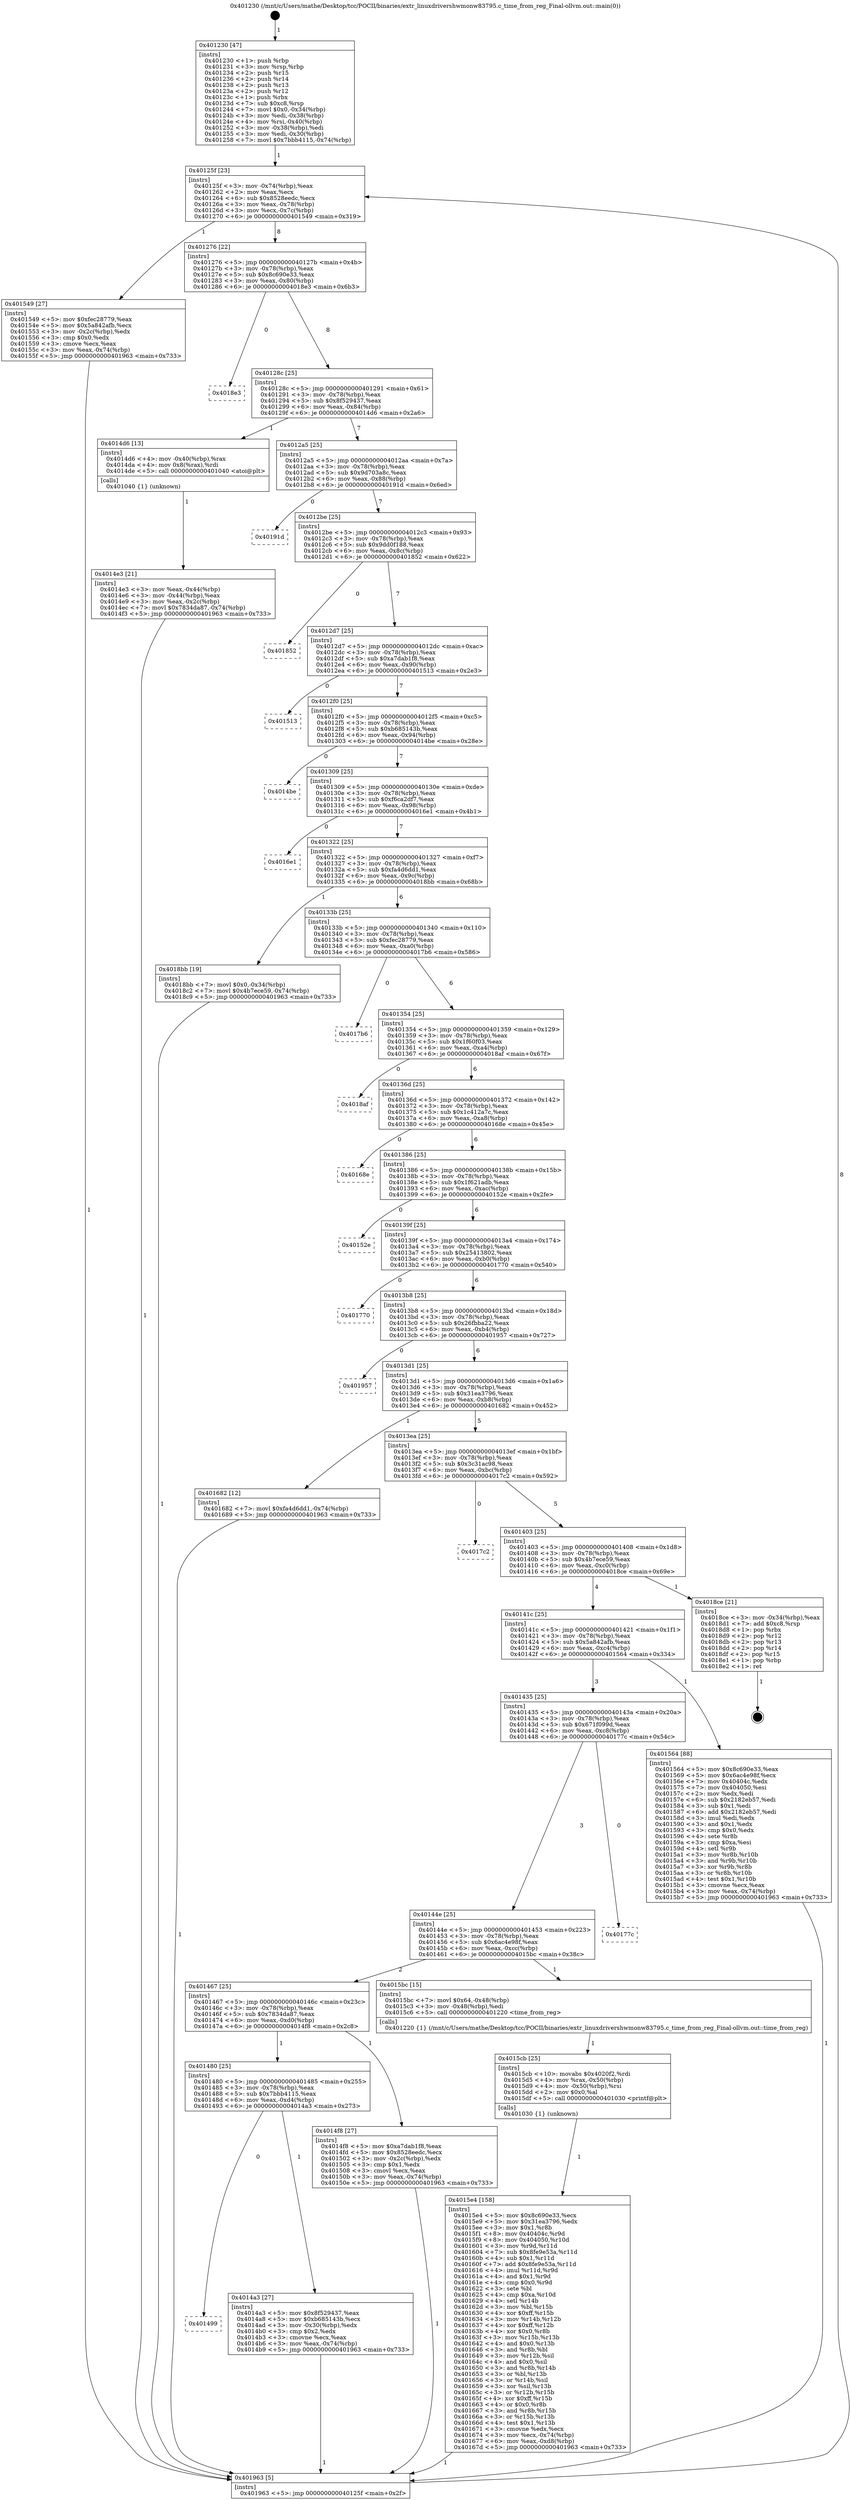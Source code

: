 digraph "0x401230" {
  label = "0x401230 (/mnt/c/Users/mathe/Desktop/tcc/POCII/binaries/extr_linuxdrivershwmonw83795.c_time_from_reg_Final-ollvm.out::main(0))"
  labelloc = "t"
  node[shape=record]

  Entry [label="",width=0.3,height=0.3,shape=circle,fillcolor=black,style=filled]
  "0x40125f" [label="{
     0x40125f [23]\l
     | [instrs]\l
     &nbsp;&nbsp;0x40125f \<+3\>: mov -0x74(%rbp),%eax\l
     &nbsp;&nbsp;0x401262 \<+2\>: mov %eax,%ecx\l
     &nbsp;&nbsp;0x401264 \<+6\>: sub $0x8528eedc,%ecx\l
     &nbsp;&nbsp;0x40126a \<+3\>: mov %eax,-0x78(%rbp)\l
     &nbsp;&nbsp;0x40126d \<+3\>: mov %ecx,-0x7c(%rbp)\l
     &nbsp;&nbsp;0x401270 \<+6\>: je 0000000000401549 \<main+0x319\>\l
  }"]
  "0x401549" [label="{
     0x401549 [27]\l
     | [instrs]\l
     &nbsp;&nbsp;0x401549 \<+5\>: mov $0xfec28779,%eax\l
     &nbsp;&nbsp;0x40154e \<+5\>: mov $0x5a842afb,%ecx\l
     &nbsp;&nbsp;0x401553 \<+3\>: mov -0x2c(%rbp),%edx\l
     &nbsp;&nbsp;0x401556 \<+3\>: cmp $0x0,%edx\l
     &nbsp;&nbsp;0x401559 \<+3\>: cmove %ecx,%eax\l
     &nbsp;&nbsp;0x40155c \<+3\>: mov %eax,-0x74(%rbp)\l
     &nbsp;&nbsp;0x40155f \<+5\>: jmp 0000000000401963 \<main+0x733\>\l
  }"]
  "0x401276" [label="{
     0x401276 [22]\l
     | [instrs]\l
     &nbsp;&nbsp;0x401276 \<+5\>: jmp 000000000040127b \<main+0x4b\>\l
     &nbsp;&nbsp;0x40127b \<+3\>: mov -0x78(%rbp),%eax\l
     &nbsp;&nbsp;0x40127e \<+5\>: sub $0x8c690e33,%eax\l
     &nbsp;&nbsp;0x401283 \<+3\>: mov %eax,-0x80(%rbp)\l
     &nbsp;&nbsp;0x401286 \<+6\>: je 00000000004018e3 \<main+0x6b3\>\l
  }"]
  Exit [label="",width=0.3,height=0.3,shape=circle,fillcolor=black,style=filled,peripheries=2]
  "0x4018e3" [label="{
     0x4018e3\l
  }", style=dashed]
  "0x40128c" [label="{
     0x40128c [25]\l
     | [instrs]\l
     &nbsp;&nbsp;0x40128c \<+5\>: jmp 0000000000401291 \<main+0x61\>\l
     &nbsp;&nbsp;0x401291 \<+3\>: mov -0x78(%rbp),%eax\l
     &nbsp;&nbsp;0x401294 \<+5\>: sub $0x8f529437,%eax\l
     &nbsp;&nbsp;0x401299 \<+6\>: mov %eax,-0x84(%rbp)\l
     &nbsp;&nbsp;0x40129f \<+6\>: je 00000000004014d6 \<main+0x2a6\>\l
  }"]
  "0x4015e4" [label="{
     0x4015e4 [158]\l
     | [instrs]\l
     &nbsp;&nbsp;0x4015e4 \<+5\>: mov $0x8c690e33,%ecx\l
     &nbsp;&nbsp;0x4015e9 \<+5\>: mov $0x31ea3796,%edx\l
     &nbsp;&nbsp;0x4015ee \<+3\>: mov $0x1,%r8b\l
     &nbsp;&nbsp;0x4015f1 \<+8\>: mov 0x40404c,%r9d\l
     &nbsp;&nbsp;0x4015f9 \<+8\>: mov 0x404050,%r10d\l
     &nbsp;&nbsp;0x401601 \<+3\>: mov %r9d,%r11d\l
     &nbsp;&nbsp;0x401604 \<+7\>: sub $0x8fe9e53a,%r11d\l
     &nbsp;&nbsp;0x40160b \<+4\>: sub $0x1,%r11d\l
     &nbsp;&nbsp;0x40160f \<+7\>: add $0x8fe9e53a,%r11d\l
     &nbsp;&nbsp;0x401616 \<+4\>: imul %r11d,%r9d\l
     &nbsp;&nbsp;0x40161a \<+4\>: and $0x1,%r9d\l
     &nbsp;&nbsp;0x40161e \<+4\>: cmp $0x0,%r9d\l
     &nbsp;&nbsp;0x401622 \<+3\>: sete %bl\l
     &nbsp;&nbsp;0x401625 \<+4\>: cmp $0xa,%r10d\l
     &nbsp;&nbsp;0x401629 \<+4\>: setl %r14b\l
     &nbsp;&nbsp;0x40162d \<+3\>: mov %bl,%r15b\l
     &nbsp;&nbsp;0x401630 \<+4\>: xor $0xff,%r15b\l
     &nbsp;&nbsp;0x401634 \<+3\>: mov %r14b,%r12b\l
     &nbsp;&nbsp;0x401637 \<+4\>: xor $0xff,%r12b\l
     &nbsp;&nbsp;0x40163b \<+4\>: xor $0x0,%r8b\l
     &nbsp;&nbsp;0x40163f \<+3\>: mov %r15b,%r13b\l
     &nbsp;&nbsp;0x401642 \<+4\>: and $0x0,%r13b\l
     &nbsp;&nbsp;0x401646 \<+3\>: and %r8b,%bl\l
     &nbsp;&nbsp;0x401649 \<+3\>: mov %r12b,%sil\l
     &nbsp;&nbsp;0x40164c \<+4\>: and $0x0,%sil\l
     &nbsp;&nbsp;0x401650 \<+3\>: and %r8b,%r14b\l
     &nbsp;&nbsp;0x401653 \<+3\>: or %bl,%r13b\l
     &nbsp;&nbsp;0x401656 \<+3\>: or %r14b,%sil\l
     &nbsp;&nbsp;0x401659 \<+3\>: xor %sil,%r13b\l
     &nbsp;&nbsp;0x40165c \<+3\>: or %r12b,%r15b\l
     &nbsp;&nbsp;0x40165f \<+4\>: xor $0xff,%r15b\l
     &nbsp;&nbsp;0x401663 \<+4\>: or $0x0,%r8b\l
     &nbsp;&nbsp;0x401667 \<+3\>: and %r8b,%r15b\l
     &nbsp;&nbsp;0x40166a \<+3\>: or %r15b,%r13b\l
     &nbsp;&nbsp;0x40166d \<+4\>: test $0x1,%r13b\l
     &nbsp;&nbsp;0x401671 \<+3\>: cmovne %edx,%ecx\l
     &nbsp;&nbsp;0x401674 \<+3\>: mov %ecx,-0x74(%rbp)\l
     &nbsp;&nbsp;0x401677 \<+6\>: mov %eax,-0xd8(%rbp)\l
     &nbsp;&nbsp;0x40167d \<+5\>: jmp 0000000000401963 \<main+0x733\>\l
  }"]
  "0x4014d6" [label="{
     0x4014d6 [13]\l
     | [instrs]\l
     &nbsp;&nbsp;0x4014d6 \<+4\>: mov -0x40(%rbp),%rax\l
     &nbsp;&nbsp;0x4014da \<+4\>: mov 0x8(%rax),%rdi\l
     &nbsp;&nbsp;0x4014de \<+5\>: call 0000000000401040 \<atoi@plt\>\l
     | [calls]\l
     &nbsp;&nbsp;0x401040 \{1\} (unknown)\l
  }"]
  "0x4012a5" [label="{
     0x4012a5 [25]\l
     | [instrs]\l
     &nbsp;&nbsp;0x4012a5 \<+5\>: jmp 00000000004012aa \<main+0x7a\>\l
     &nbsp;&nbsp;0x4012aa \<+3\>: mov -0x78(%rbp),%eax\l
     &nbsp;&nbsp;0x4012ad \<+5\>: sub $0x9d703a8c,%eax\l
     &nbsp;&nbsp;0x4012b2 \<+6\>: mov %eax,-0x88(%rbp)\l
     &nbsp;&nbsp;0x4012b8 \<+6\>: je 000000000040191d \<main+0x6ed\>\l
  }"]
  "0x4015cb" [label="{
     0x4015cb [25]\l
     | [instrs]\l
     &nbsp;&nbsp;0x4015cb \<+10\>: movabs $0x4020f2,%rdi\l
     &nbsp;&nbsp;0x4015d5 \<+4\>: mov %rax,-0x50(%rbp)\l
     &nbsp;&nbsp;0x4015d9 \<+4\>: mov -0x50(%rbp),%rsi\l
     &nbsp;&nbsp;0x4015dd \<+2\>: mov $0x0,%al\l
     &nbsp;&nbsp;0x4015df \<+5\>: call 0000000000401030 \<printf@plt\>\l
     | [calls]\l
     &nbsp;&nbsp;0x401030 \{1\} (unknown)\l
  }"]
  "0x40191d" [label="{
     0x40191d\l
  }", style=dashed]
  "0x4012be" [label="{
     0x4012be [25]\l
     | [instrs]\l
     &nbsp;&nbsp;0x4012be \<+5\>: jmp 00000000004012c3 \<main+0x93\>\l
     &nbsp;&nbsp;0x4012c3 \<+3\>: mov -0x78(%rbp),%eax\l
     &nbsp;&nbsp;0x4012c6 \<+5\>: sub $0x9dd0f188,%eax\l
     &nbsp;&nbsp;0x4012cb \<+6\>: mov %eax,-0x8c(%rbp)\l
     &nbsp;&nbsp;0x4012d1 \<+6\>: je 0000000000401852 \<main+0x622\>\l
  }"]
  "0x4014e3" [label="{
     0x4014e3 [21]\l
     | [instrs]\l
     &nbsp;&nbsp;0x4014e3 \<+3\>: mov %eax,-0x44(%rbp)\l
     &nbsp;&nbsp;0x4014e6 \<+3\>: mov -0x44(%rbp),%eax\l
     &nbsp;&nbsp;0x4014e9 \<+3\>: mov %eax,-0x2c(%rbp)\l
     &nbsp;&nbsp;0x4014ec \<+7\>: movl $0x7834da87,-0x74(%rbp)\l
     &nbsp;&nbsp;0x4014f3 \<+5\>: jmp 0000000000401963 \<main+0x733\>\l
  }"]
  "0x401852" [label="{
     0x401852\l
  }", style=dashed]
  "0x4012d7" [label="{
     0x4012d7 [25]\l
     | [instrs]\l
     &nbsp;&nbsp;0x4012d7 \<+5\>: jmp 00000000004012dc \<main+0xac\>\l
     &nbsp;&nbsp;0x4012dc \<+3\>: mov -0x78(%rbp),%eax\l
     &nbsp;&nbsp;0x4012df \<+5\>: sub $0xa7dab1f8,%eax\l
     &nbsp;&nbsp;0x4012e4 \<+6\>: mov %eax,-0x90(%rbp)\l
     &nbsp;&nbsp;0x4012ea \<+6\>: je 0000000000401513 \<main+0x2e3\>\l
  }"]
  "0x401230" [label="{
     0x401230 [47]\l
     | [instrs]\l
     &nbsp;&nbsp;0x401230 \<+1\>: push %rbp\l
     &nbsp;&nbsp;0x401231 \<+3\>: mov %rsp,%rbp\l
     &nbsp;&nbsp;0x401234 \<+2\>: push %r15\l
     &nbsp;&nbsp;0x401236 \<+2\>: push %r14\l
     &nbsp;&nbsp;0x401238 \<+2\>: push %r13\l
     &nbsp;&nbsp;0x40123a \<+2\>: push %r12\l
     &nbsp;&nbsp;0x40123c \<+1\>: push %rbx\l
     &nbsp;&nbsp;0x40123d \<+7\>: sub $0xc8,%rsp\l
     &nbsp;&nbsp;0x401244 \<+7\>: movl $0x0,-0x34(%rbp)\l
     &nbsp;&nbsp;0x40124b \<+3\>: mov %edi,-0x38(%rbp)\l
     &nbsp;&nbsp;0x40124e \<+4\>: mov %rsi,-0x40(%rbp)\l
     &nbsp;&nbsp;0x401252 \<+3\>: mov -0x38(%rbp),%edi\l
     &nbsp;&nbsp;0x401255 \<+3\>: mov %edi,-0x30(%rbp)\l
     &nbsp;&nbsp;0x401258 \<+7\>: movl $0x7bbb4115,-0x74(%rbp)\l
  }"]
  "0x401513" [label="{
     0x401513\l
  }", style=dashed]
  "0x4012f0" [label="{
     0x4012f0 [25]\l
     | [instrs]\l
     &nbsp;&nbsp;0x4012f0 \<+5\>: jmp 00000000004012f5 \<main+0xc5\>\l
     &nbsp;&nbsp;0x4012f5 \<+3\>: mov -0x78(%rbp),%eax\l
     &nbsp;&nbsp;0x4012f8 \<+5\>: sub $0xb685143b,%eax\l
     &nbsp;&nbsp;0x4012fd \<+6\>: mov %eax,-0x94(%rbp)\l
     &nbsp;&nbsp;0x401303 \<+6\>: je 00000000004014be \<main+0x28e\>\l
  }"]
  "0x401963" [label="{
     0x401963 [5]\l
     | [instrs]\l
     &nbsp;&nbsp;0x401963 \<+5\>: jmp 000000000040125f \<main+0x2f\>\l
  }"]
  "0x4014be" [label="{
     0x4014be\l
  }", style=dashed]
  "0x401309" [label="{
     0x401309 [25]\l
     | [instrs]\l
     &nbsp;&nbsp;0x401309 \<+5\>: jmp 000000000040130e \<main+0xde\>\l
     &nbsp;&nbsp;0x40130e \<+3\>: mov -0x78(%rbp),%eax\l
     &nbsp;&nbsp;0x401311 \<+5\>: sub $0xf6ca2df7,%eax\l
     &nbsp;&nbsp;0x401316 \<+6\>: mov %eax,-0x98(%rbp)\l
     &nbsp;&nbsp;0x40131c \<+6\>: je 00000000004016e1 \<main+0x4b1\>\l
  }"]
  "0x401499" [label="{
     0x401499\l
  }", style=dashed]
  "0x4016e1" [label="{
     0x4016e1\l
  }", style=dashed]
  "0x401322" [label="{
     0x401322 [25]\l
     | [instrs]\l
     &nbsp;&nbsp;0x401322 \<+5\>: jmp 0000000000401327 \<main+0xf7\>\l
     &nbsp;&nbsp;0x401327 \<+3\>: mov -0x78(%rbp),%eax\l
     &nbsp;&nbsp;0x40132a \<+5\>: sub $0xfa4d6dd1,%eax\l
     &nbsp;&nbsp;0x40132f \<+6\>: mov %eax,-0x9c(%rbp)\l
     &nbsp;&nbsp;0x401335 \<+6\>: je 00000000004018bb \<main+0x68b\>\l
  }"]
  "0x4014a3" [label="{
     0x4014a3 [27]\l
     | [instrs]\l
     &nbsp;&nbsp;0x4014a3 \<+5\>: mov $0x8f529437,%eax\l
     &nbsp;&nbsp;0x4014a8 \<+5\>: mov $0xb685143b,%ecx\l
     &nbsp;&nbsp;0x4014ad \<+3\>: mov -0x30(%rbp),%edx\l
     &nbsp;&nbsp;0x4014b0 \<+3\>: cmp $0x2,%edx\l
     &nbsp;&nbsp;0x4014b3 \<+3\>: cmovne %ecx,%eax\l
     &nbsp;&nbsp;0x4014b6 \<+3\>: mov %eax,-0x74(%rbp)\l
     &nbsp;&nbsp;0x4014b9 \<+5\>: jmp 0000000000401963 \<main+0x733\>\l
  }"]
  "0x4018bb" [label="{
     0x4018bb [19]\l
     | [instrs]\l
     &nbsp;&nbsp;0x4018bb \<+7\>: movl $0x0,-0x34(%rbp)\l
     &nbsp;&nbsp;0x4018c2 \<+7\>: movl $0x4b7ece59,-0x74(%rbp)\l
     &nbsp;&nbsp;0x4018c9 \<+5\>: jmp 0000000000401963 \<main+0x733\>\l
  }"]
  "0x40133b" [label="{
     0x40133b [25]\l
     | [instrs]\l
     &nbsp;&nbsp;0x40133b \<+5\>: jmp 0000000000401340 \<main+0x110\>\l
     &nbsp;&nbsp;0x401340 \<+3\>: mov -0x78(%rbp),%eax\l
     &nbsp;&nbsp;0x401343 \<+5\>: sub $0xfec28779,%eax\l
     &nbsp;&nbsp;0x401348 \<+6\>: mov %eax,-0xa0(%rbp)\l
     &nbsp;&nbsp;0x40134e \<+6\>: je 00000000004017b6 \<main+0x586\>\l
  }"]
  "0x401480" [label="{
     0x401480 [25]\l
     | [instrs]\l
     &nbsp;&nbsp;0x401480 \<+5\>: jmp 0000000000401485 \<main+0x255\>\l
     &nbsp;&nbsp;0x401485 \<+3\>: mov -0x78(%rbp),%eax\l
     &nbsp;&nbsp;0x401488 \<+5\>: sub $0x7bbb4115,%eax\l
     &nbsp;&nbsp;0x40148d \<+6\>: mov %eax,-0xd4(%rbp)\l
     &nbsp;&nbsp;0x401493 \<+6\>: je 00000000004014a3 \<main+0x273\>\l
  }"]
  "0x4017b6" [label="{
     0x4017b6\l
  }", style=dashed]
  "0x401354" [label="{
     0x401354 [25]\l
     | [instrs]\l
     &nbsp;&nbsp;0x401354 \<+5\>: jmp 0000000000401359 \<main+0x129\>\l
     &nbsp;&nbsp;0x401359 \<+3\>: mov -0x78(%rbp),%eax\l
     &nbsp;&nbsp;0x40135c \<+5\>: sub $0x1f60f03,%eax\l
     &nbsp;&nbsp;0x401361 \<+6\>: mov %eax,-0xa4(%rbp)\l
     &nbsp;&nbsp;0x401367 \<+6\>: je 00000000004018af \<main+0x67f\>\l
  }"]
  "0x4014f8" [label="{
     0x4014f8 [27]\l
     | [instrs]\l
     &nbsp;&nbsp;0x4014f8 \<+5\>: mov $0xa7dab1f8,%eax\l
     &nbsp;&nbsp;0x4014fd \<+5\>: mov $0x8528eedc,%ecx\l
     &nbsp;&nbsp;0x401502 \<+3\>: mov -0x2c(%rbp),%edx\l
     &nbsp;&nbsp;0x401505 \<+3\>: cmp $0x1,%edx\l
     &nbsp;&nbsp;0x401508 \<+3\>: cmovl %ecx,%eax\l
     &nbsp;&nbsp;0x40150b \<+3\>: mov %eax,-0x74(%rbp)\l
     &nbsp;&nbsp;0x40150e \<+5\>: jmp 0000000000401963 \<main+0x733\>\l
  }"]
  "0x4018af" [label="{
     0x4018af\l
  }", style=dashed]
  "0x40136d" [label="{
     0x40136d [25]\l
     | [instrs]\l
     &nbsp;&nbsp;0x40136d \<+5\>: jmp 0000000000401372 \<main+0x142\>\l
     &nbsp;&nbsp;0x401372 \<+3\>: mov -0x78(%rbp),%eax\l
     &nbsp;&nbsp;0x401375 \<+5\>: sub $0x1c412a7c,%eax\l
     &nbsp;&nbsp;0x40137a \<+6\>: mov %eax,-0xa8(%rbp)\l
     &nbsp;&nbsp;0x401380 \<+6\>: je 000000000040168e \<main+0x45e\>\l
  }"]
  "0x401467" [label="{
     0x401467 [25]\l
     | [instrs]\l
     &nbsp;&nbsp;0x401467 \<+5\>: jmp 000000000040146c \<main+0x23c\>\l
     &nbsp;&nbsp;0x40146c \<+3\>: mov -0x78(%rbp),%eax\l
     &nbsp;&nbsp;0x40146f \<+5\>: sub $0x7834da87,%eax\l
     &nbsp;&nbsp;0x401474 \<+6\>: mov %eax,-0xd0(%rbp)\l
     &nbsp;&nbsp;0x40147a \<+6\>: je 00000000004014f8 \<main+0x2c8\>\l
  }"]
  "0x40168e" [label="{
     0x40168e\l
  }", style=dashed]
  "0x401386" [label="{
     0x401386 [25]\l
     | [instrs]\l
     &nbsp;&nbsp;0x401386 \<+5\>: jmp 000000000040138b \<main+0x15b\>\l
     &nbsp;&nbsp;0x40138b \<+3\>: mov -0x78(%rbp),%eax\l
     &nbsp;&nbsp;0x40138e \<+5\>: sub $0x1f621adb,%eax\l
     &nbsp;&nbsp;0x401393 \<+6\>: mov %eax,-0xac(%rbp)\l
     &nbsp;&nbsp;0x401399 \<+6\>: je 000000000040152e \<main+0x2fe\>\l
  }"]
  "0x4015bc" [label="{
     0x4015bc [15]\l
     | [instrs]\l
     &nbsp;&nbsp;0x4015bc \<+7\>: movl $0x64,-0x48(%rbp)\l
     &nbsp;&nbsp;0x4015c3 \<+3\>: mov -0x48(%rbp),%edi\l
     &nbsp;&nbsp;0x4015c6 \<+5\>: call 0000000000401220 \<time_from_reg\>\l
     | [calls]\l
     &nbsp;&nbsp;0x401220 \{1\} (/mnt/c/Users/mathe/Desktop/tcc/POCII/binaries/extr_linuxdrivershwmonw83795.c_time_from_reg_Final-ollvm.out::time_from_reg)\l
  }"]
  "0x40152e" [label="{
     0x40152e\l
  }", style=dashed]
  "0x40139f" [label="{
     0x40139f [25]\l
     | [instrs]\l
     &nbsp;&nbsp;0x40139f \<+5\>: jmp 00000000004013a4 \<main+0x174\>\l
     &nbsp;&nbsp;0x4013a4 \<+3\>: mov -0x78(%rbp),%eax\l
     &nbsp;&nbsp;0x4013a7 \<+5\>: sub $0x25413802,%eax\l
     &nbsp;&nbsp;0x4013ac \<+6\>: mov %eax,-0xb0(%rbp)\l
     &nbsp;&nbsp;0x4013b2 \<+6\>: je 0000000000401770 \<main+0x540\>\l
  }"]
  "0x40144e" [label="{
     0x40144e [25]\l
     | [instrs]\l
     &nbsp;&nbsp;0x40144e \<+5\>: jmp 0000000000401453 \<main+0x223\>\l
     &nbsp;&nbsp;0x401453 \<+3\>: mov -0x78(%rbp),%eax\l
     &nbsp;&nbsp;0x401456 \<+5\>: sub $0x6ac4e98f,%eax\l
     &nbsp;&nbsp;0x40145b \<+6\>: mov %eax,-0xcc(%rbp)\l
     &nbsp;&nbsp;0x401461 \<+6\>: je 00000000004015bc \<main+0x38c\>\l
  }"]
  "0x401770" [label="{
     0x401770\l
  }", style=dashed]
  "0x4013b8" [label="{
     0x4013b8 [25]\l
     | [instrs]\l
     &nbsp;&nbsp;0x4013b8 \<+5\>: jmp 00000000004013bd \<main+0x18d\>\l
     &nbsp;&nbsp;0x4013bd \<+3\>: mov -0x78(%rbp),%eax\l
     &nbsp;&nbsp;0x4013c0 \<+5\>: sub $0x26fbba22,%eax\l
     &nbsp;&nbsp;0x4013c5 \<+6\>: mov %eax,-0xb4(%rbp)\l
     &nbsp;&nbsp;0x4013cb \<+6\>: je 0000000000401957 \<main+0x727\>\l
  }"]
  "0x40177c" [label="{
     0x40177c\l
  }", style=dashed]
  "0x401957" [label="{
     0x401957\l
  }", style=dashed]
  "0x4013d1" [label="{
     0x4013d1 [25]\l
     | [instrs]\l
     &nbsp;&nbsp;0x4013d1 \<+5\>: jmp 00000000004013d6 \<main+0x1a6\>\l
     &nbsp;&nbsp;0x4013d6 \<+3\>: mov -0x78(%rbp),%eax\l
     &nbsp;&nbsp;0x4013d9 \<+5\>: sub $0x31ea3796,%eax\l
     &nbsp;&nbsp;0x4013de \<+6\>: mov %eax,-0xb8(%rbp)\l
     &nbsp;&nbsp;0x4013e4 \<+6\>: je 0000000000401682 \<main+0x452\>\l
  }"]
  "0x401435" [label="{
     0x401435 [25]\l
     | [instrs]\l
     &nbsp;&nbsp;0x401435 \<+5\>: jmp 000000000040143a \<main+0x20a\>\l
     &nbsp;&nbsp;0x40143a \<+3\>: mov -0x78(%rbp),%eax\l
     &nbsp;&nbsp;0x40143d \<+5\>: sub $0x671f099d,%eax\l
     &nbsp;&nbsp;0x401442 \<+6\>: mov %eax,-0xc8(%rbp)\l
     &nbsp;&nbsp;0x401448 \<+6\>: je 000000000040177c \<main+0x54c\>\l
  }"]
  "0x401682" [label="{
     0x401682 [12]\l
     | [instrs]\l
     &nbsp;&nbsp;0x401682 \<+7\>: movl $0xfa4d6dd1,-0x74(%rbp)\l
     &nbsp;&nbsp;0x401689 \<+5\>: jmp 0000000000401963 \<main+0x733\>\l
  }"]
  "0x4013ea" [label="{
     0x4013ea [25]\l
     | [instrs]\l
     &nbsp;&nbsp;0x4013ea \<+5\>: jmp 00000000004013ef \<main+0x1bf\>\l
     &nbsp;&nbsp;0x4013ef \<+3\>: mov -0x78(%rbp),%eax\l
     &nbsp;&nbsp;0x4013f2 \<+5\>: sub $0x3c31ac98,%eax\l
     &nbsp;&nbsp;0x4013f7 \<+6\>: mov %eax,-0xbc(%rbp)\l
     &nbsp;&nbsp;0x4013fd \<+6\>: je 00000000004017c2 \<main+0x592\>\l
  }"]
  "0x401564" [label="{
     0x401564 [88]\l
     | [instrs]\l
     &nbsp;&nbsp;0x401564 \<+5\>: mov $0x8c690e33,%eax\l
     &nbsp;&nbsp;0x401569 \<+5\>: mov $0x6ac4e98f,%ecx\l
     &nbsp;&nbsp;0x40156e \<+7\>: mov 0x40404c,%edx\l
     &nbsp;&nbsp;0x401575 \<+7\>: mov 0x404050,%esi\l
     &nbsp;&nbsp;0x40157c \<+2\>: mov %edx,%edi\l
     &nbsp;&nbsp;0x40157e \<+6\>: sub $0x2182eb57,%edi\l
     &nbsp;&nbsp;0x401584 \<+3\>: sub $0x1,%edi\l
     &nbsp;&nbsp;0x401587 \<+6\>: add $0x2182eb57,%edi\l
     &nbsp;&nbsp;0x40158d \<+3\>: imul %edi,%edx\l
     &nbsp;&nbsp;0x401590 \<+3\>: and $0x1,%edx\l
     &nbsp;&nbsp;0x401593 \<+3\>: cmp $0x0,%edx\l
     &nbsp;&nbsp;0x401596 \<+4\>: sete %r8b\l
     &nbsp;&nbsp;0x40159a \<+3\>: cmp $0xa,%esi\l
     &nbsp;&nbsp;0x40159d \<+4\>: setl %r9b\l
     &nbsp;&nbsp;0x4015a1 \<+3\>: mov %r8b,%r10b\l
     &nbsp;&nbsp;0x4015a4 \<+3\>: and %r9b,%r10b\l
     &nbsp;&nbsp;0x4015a7 \<+3\>: xor %r9b,%r8b\l
     &nbsp;&nbsp;0x4015aa \<+3\>: or %r8b,%r10b\l
     &nbsp;&nbsp;0x4015ad \<+4\>: test $0x1,%r10b\l
     &nbsp;&nbsp;0x4015b1 \<+3\>: cmovne %ecx,%eax\l
     &nbsp;&nbsp;0x4015b4 \<+3\>: mov %eax,-0x74(%rbp)\l
     &nbsp;&nbsp;0x4015b7 \<+5\>: jmp 0000000000401963 \<main+0x733\>\l
  }"]
  "0x4017c2" [label="{
     0x4017c2\l
  }", style=dashed]
  "0x401403" [label="{
     0x401403 [25]\l
     | [instrs]\l
     &nbsp;&nbsp;0x401403 \<+5\>: jmp 0000000000401408 \<main+0x1d8\>\l
     &nbsp;&nbsp;0x401408 \<+3\>: mov -0x78(%rbp),%eax\l
     &nbsp;&nbsp;0x40140b \<+5\>: sub $0x4b7ece59,%eax\l
     &nbsp;&nbsp;0x401410 \<+6\>: mov %eax,-0xc0(%rbp)\l
     &nbsp;&nbsp;0x401416 \<+6\>: je 00000000004018ce \<main+0x69e\>\l
  }"]
  "0x40141c" [label="{
     0x40141c [25]\l
     | [instrs]\l
     &nbsp;&nbsp;0x40141c \<+5\>: jmp 0000000000401421 \<main+0x1f1\>\l
     &nbsp;&nbsp;0x401421 \<+3\>: mov -0x78(%rbp),%eax\l
     &nbsp;&nbsp;0x401424 \<+5\>: sub $0x5a842afb,%eax\l
     &nbsp;&nbsp;0x401429 \<+6\>: mov %eax,-0xc4(%rbp)\l
     &nbsp;&nbsp;0x40142f \<+6\>: je 0000000000401564 \<main+0x334\>\l
  }"]
  "0x4018ce" [label="{
     0x4018ce [21]\l
     | [instrs]\l
     &nbsp;&nbsp;0x4018ce \<+3\>: mov -0x34(%rbp),%eax\l
     &nbsp;&nbsp;0x4018d1 \<+7\>: add $0xc8,%rsp\l
     &nbsp;&nbsp;0x4018d8 \<+1\>: pop %rbx\l
     &nbsp;&nbsp;0x4018d9 \<+2\>: pop %r12\l
     &nbsp;&nbsp;0x4018db \<+2\>: pop %r13\l
     &nbsp;&nbsp;0x4018dd \<+2\>: pop %r14\l
     &nbsp;&nbsp;0x4018df \<+2\>: pop %r15\l
     &nbsp;&nbsp;0x4018e1 \<+1\>: pop %rbp\l
     &nbsp;&nbsp;0x4018e2 \<+1\>: ret\l
  }"]
  Entry -> "0x401230" [label=" 1"]
  "0x40125f" -> "0x401549" [label=" 1"]
  "0x40125f" -> "0x401276" [label=" 8"]
  "0x4018ce" -> Exit [label=" 1"]
  "0x401276" -> "0x4018e3" [label=" 0"]
  "0x401276" -> "0x40128c" [label=" 8"]
  "0x4018bb" -> "0x401963" [label=" 1"]
  "0x40128c" -> "0x4014d6" [label=" 1"]
  "0x40128c" -> "0x4012a5" [label=" 7"]
  "0x401682" -> "0x401963" [label=" 1"]
  "0x4012a5" -> "0x40191d" [label=" 0"]
  "0x4012a5" -> "0x4012be" [label=" 7"]
  "0x4015e4" -> "0x401963" [label=" 1"]
  "0x4012be" -> "0x401852" [label=" 0"]
  "0x4012be" -> "0x4012d7" [label=" 7"]
  "0x4015cb" -> "0x4015e4" [label=" 1"]
  "0x4012d7" -> "0x401513" [label=" 0"]
  "0x4012d7" -> "0x4012f0" [label=" 7"]
  "0x4015bc" -> "0x4015cb" [label=" 1"]
  "0x4012f0" -> "0x4014be" [label=" 0"]
  "0x4012f0" -> "0x401309" [label=" 7"]
  "0x401564" -> "0x401963" [label=" 1"]
  "0x401309" -> "0x4016e1" [label=" 0"]
  "0x401309" -> "0x401322" [label=" 7"]
  "0x401549" -> "0x401963" [label=" 1"]
  "0x401322" -> "0x4018bb" [label=" 1"]
  "0x401322" -> "0x40133b" [label=" 6"]
  "0x4014f8" -> "0x401963" [label=" 1"]
  "0x40133b" -> "0x4017b6" [label=" 0"]
  "0x40133b" -> "0x401354" [label=" 6"]
  "0x4014d6" -> "0x4014e3" [label=" 1"]
  "0x401354" -> "0x4018af" [label=" 0"]
  "0x401354" -> "0x40136d" [label=" 6"]
  "0x401963" -> "0x40125f" [label=" 8"]
  "0x40136d" -> "0x40168e" [label=" 0"]
  "0x40136d" -> "0x401386" [label=" 6"]
  "0x4014a3" -> "0x401963" [label=" 1"]
  "0x401386" -> "0x40152e" [label=" 0"]
  "0x401386" -> "0x40139f" [label=" 6"]
  "0x401480" -> "0x401499" [label=" 0"]
  "0x40139f" -> "0x401770" [label=" 0"]
  "0x40139f" -> "0x4013b8" [label=" 6"]
  "0x4014e3" -> "0x401963" [label=" 1"]
  "0x4013b8" -> "0x401957" [label=" 0"]
  "0x4013b8" -> "0x4013d1" [label=" 6"]
  "0x401467" -> "0x401480" [label=" 1"]
  "0x4013d1" -> "0x401682" [label=" 1"]
  "0x4013d1" -> "0x4013ea" [label=" 5"]
  "0x401230" -> "0x40125f" [label=" 1"]
  "0x4013ea" -> "0x4017c2" [label=" 0"]
  "0x4013ea" -> "0x401403" [label=" 5"]
  "0x40144e" -> "0x401467" [label=" 2"]
  "0x401403" -> "0x4018ce" [label=" 1"]
  "0x401403" -> "0x40141c" [label=" 4"]
  "0x40144e" -> "0x4015bc" [label=" 1"]
  "0x40141c" -> "0x401564" [label=" 1"]
  "0x40141c" -> "0x401435" [label=" 3"]
  "0x401467" -> "0x4014f8" [label=" 1"]
  "0x401435" -> "0x40177c" [label=" 0"]
  "0x401435" -> "0x40144e" [label=" 3"]
  "0x401480" -> "0x4014a3" [label=" 1"]
}
